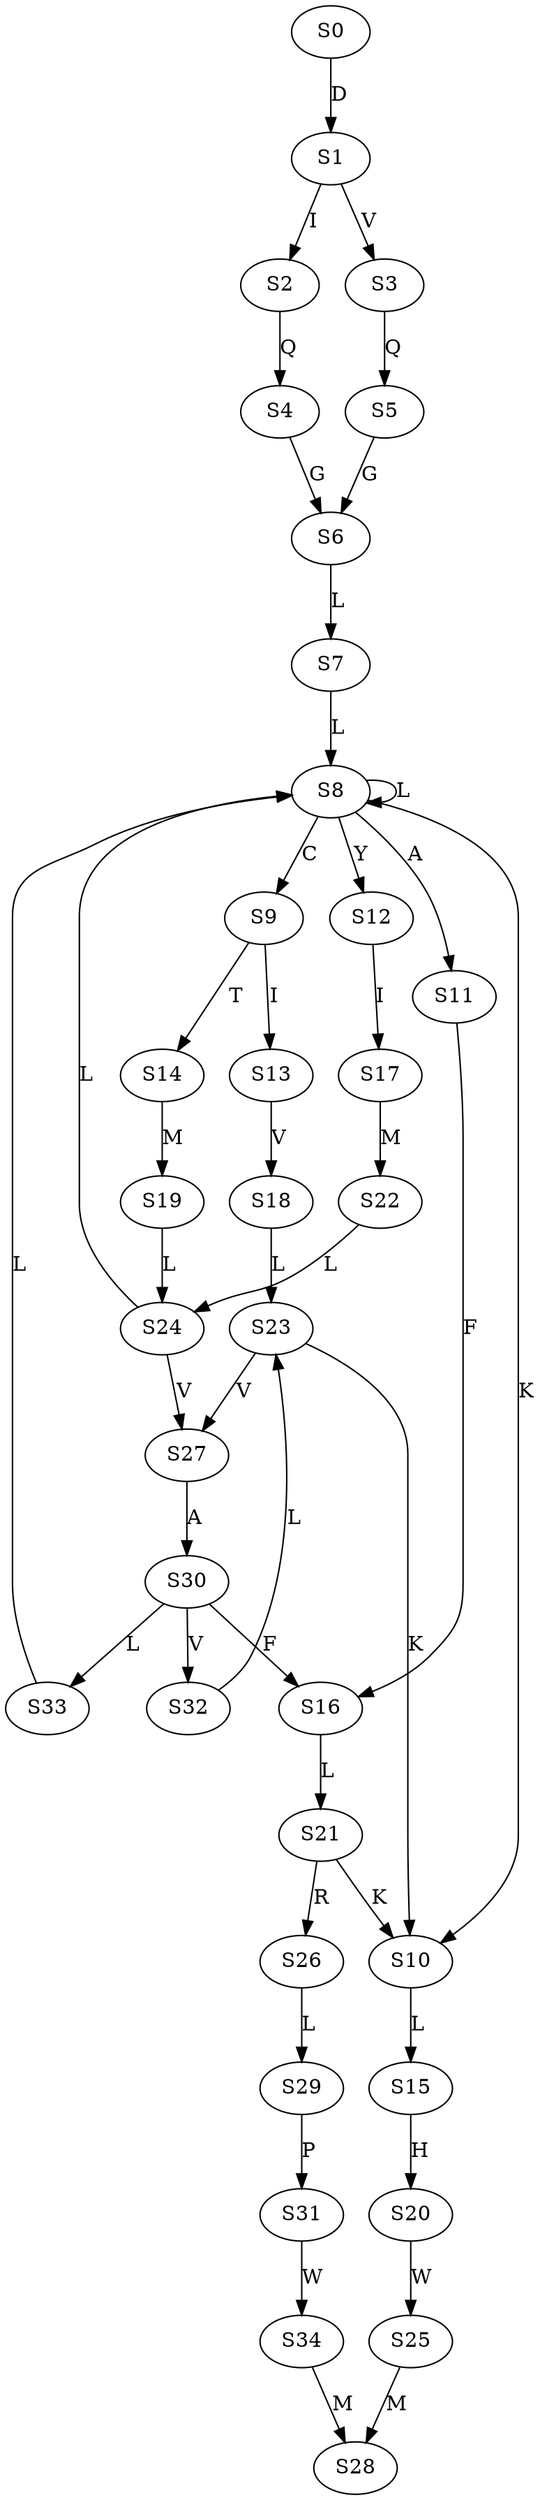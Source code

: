strict digraph  {
	S0 -> S1 [ label = D ];
	S1 -> S2 [ label = I ];
	S1 -> S3 [ label = V ];
	S2 -> S4 [ label = Q ];
	S3 -> S5 [ label = Q ];
	S4 -> S6 [ label = G ];
	S5 -> S6 [ label = G ];
	S6 -> S7 [ label = L ];
	S7 -> S8 [ label = L ];
	S8 -> S9 [ label = C ];
	S8 -> S8 [ label = L ];
	S8 -> S10 [ label = K ];
	S8 -> S11 [ label = A ];
	S8 -> S12 [ label = Y ];
	S9 -> S13 [ label = I ];
	S9 -> S14 [ label = T ];
	S10 -> S15 [ label = L ];
	S11 -> S16 [ label = F ];
	S12 -> S17 [ label = I ];
	S13 -> S18 [ label = V ];
	S14 -> S19 [ label = M ];
	S15 -> S20 [ label = H ];
	S16 -> S21 [ label = L ];
	S17 -> S22 [ label = M ];
	S18 -> S23 [ label = L ];
	S19 -> S24 [ label = L ];
	S20 -> S25 [ label = W ];
	S21 -> S26 [ label = R ];
	S21 -> S10 [ label = K ];
	S22 -> S24 [ label = L ];
	S23 -> S10 [ label = K ];
	S23 -> S27 [ label = V ];
	S24 -> S27 [ label = V ];
	S24 -> S8 [ label = L ];
	S25 -> S28 [ label = M ];
	S26 -> S29 [ label = L ];
	S27 -> S30 [ label = A ];
	S29 -> S31 [ label = P ];
	S30 -> S32 [ label = V ];
	S30 -> S16 [ label = F ];
	S30 -> S33 [ label = L ];
	S31 -> S34 [ label = W ];
	S32 -> S23 [ label = L ];
	S33 -> S8 [ label = L ];
	S34 -> S28 [ label = M ];
}
